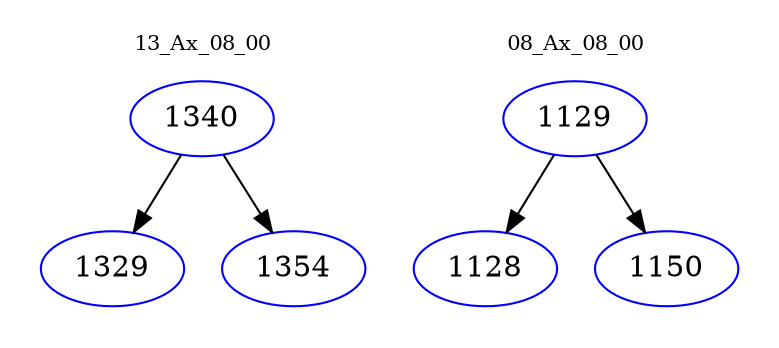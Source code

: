 digraph{
subgraph cluster_0 {
color = white
label = "13_Ax_08_00";
fontsize=10;
T0_1340 [label="1340", color="blue"]
T0_1340 -> T0_1329 [color="black"]
T0_1329 [label="1329", color="blue"]
T0_1340 -> T0_1354 [color="black"]
T0_1354 [label="1354", color="blue"]
}
subgraph cluster_1 {
color = white
label = "08_Ax_08_00";
fontsize=10;
T1_1129 [label="1129", color="blue"]
T1_1129 -> T1_1128 [color="black"]
T1_1128 [label="1128", color="blue"]
T1_1129 -> T1_1150 [color="black"]
T1_1150 [label="1150", color="blue"]
}
}
